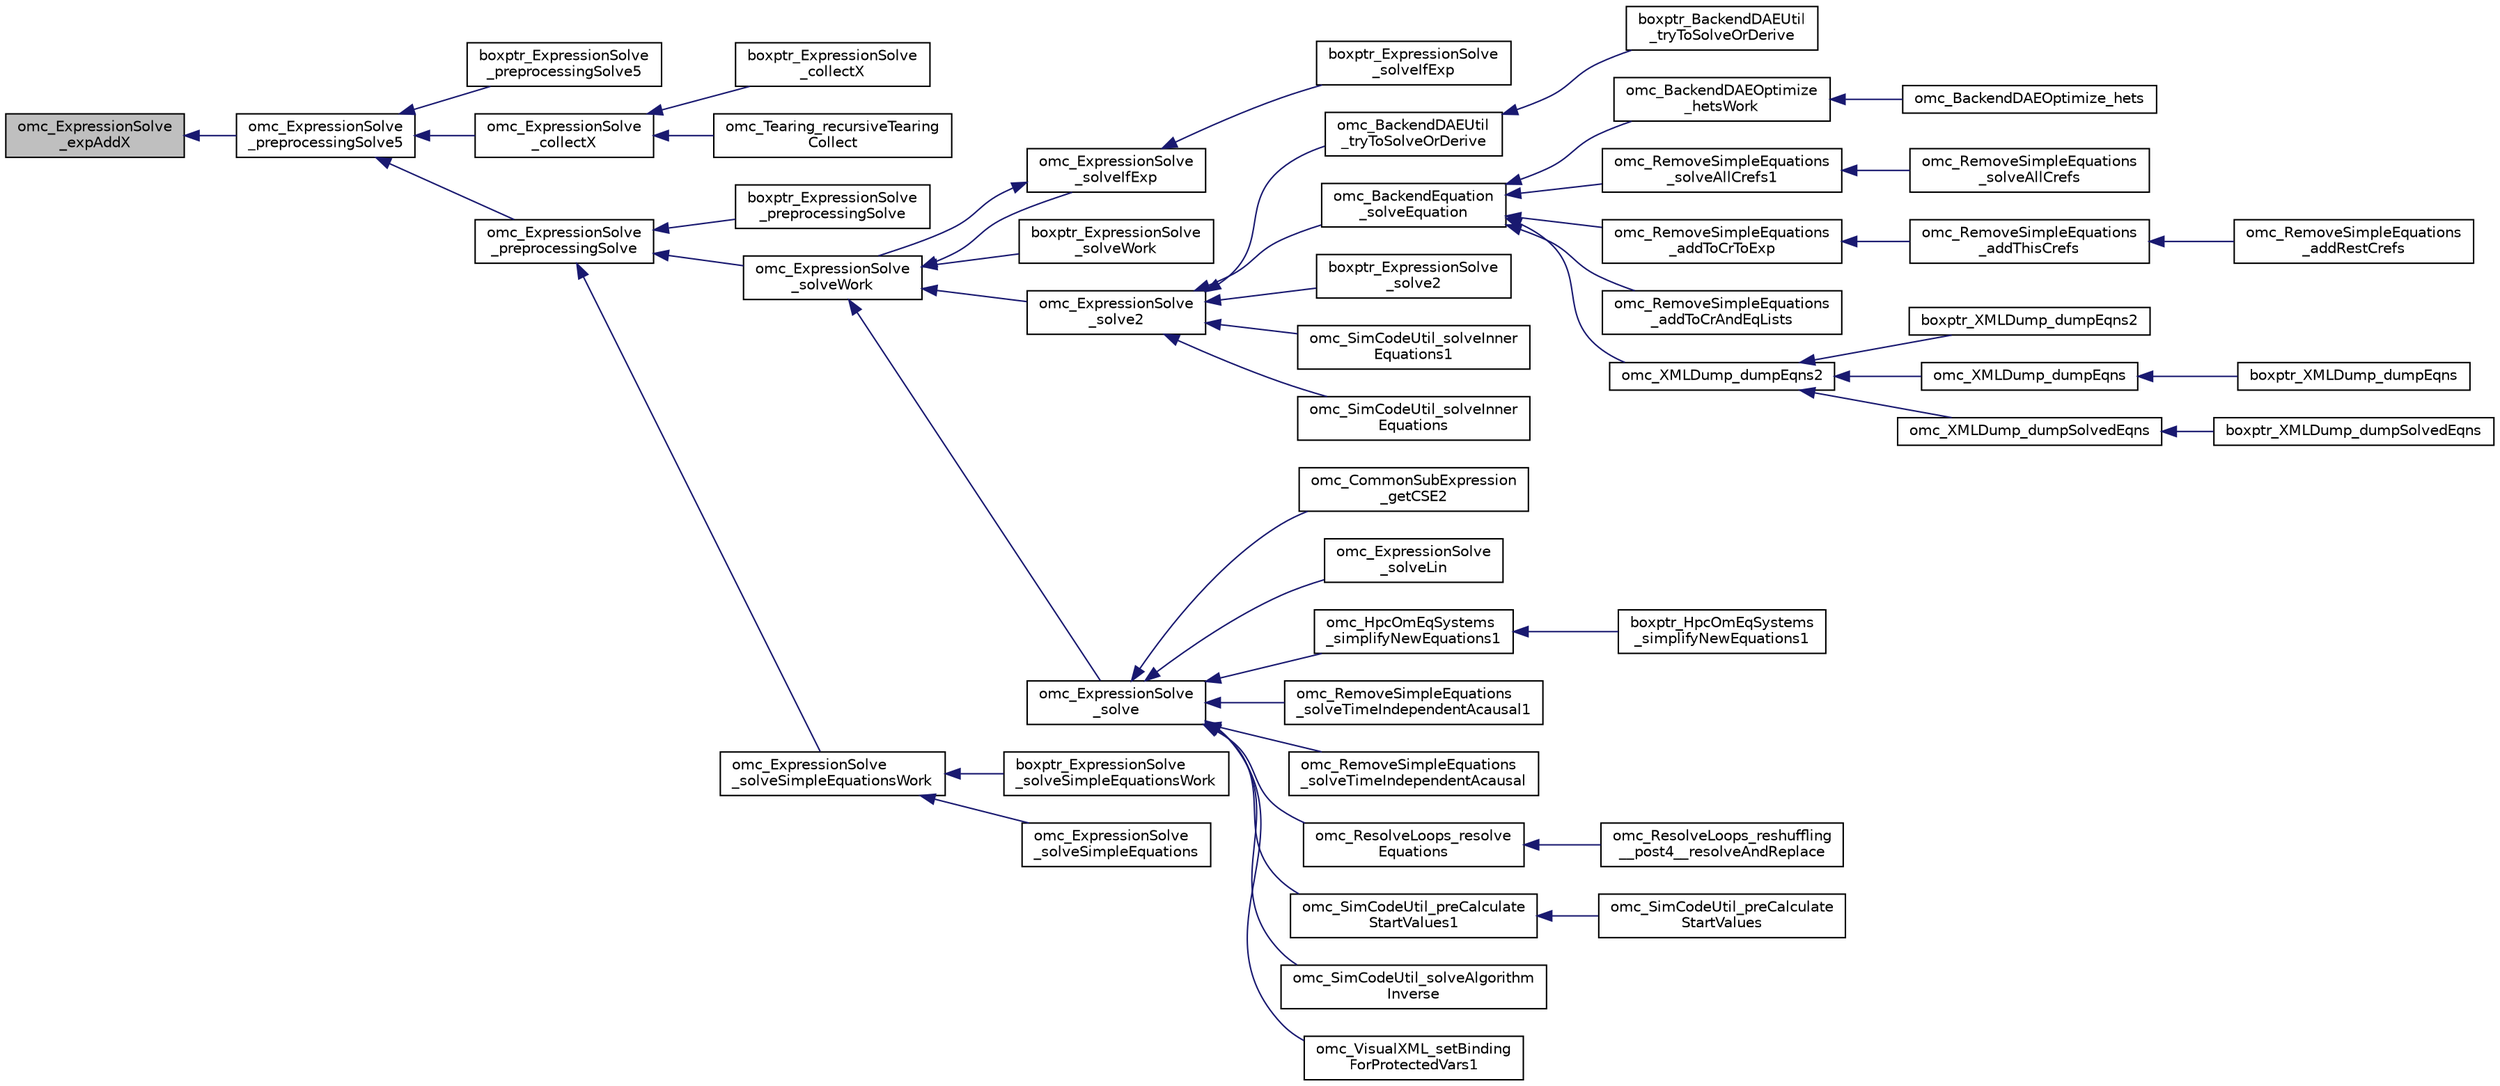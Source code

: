 digraph "omc_ExpressionSolve_expAddX"
{
  edge [fontname="Helvetica",fontsize="10",labelfontname="Helvetica",labelfontsize="10"];
  node [fontname="Helvetica",fontsize="10",shape=record];
  rankdir="LR";
  Node2954 [label="omc_ExpressionSolve\l_expAddX",height=0.2,width=0.4,color="black", fillcolor="grey75", style="filled", fontcolor="black"];
  Node2954 -> Node2955 [dir="back",color="midnightblue",fontsize="10",style="solid",fontname="Helvetica"];
  Node2955 [label="omc_ExpressionSolve\l_preprocessingSolve5",height=0.2,width=0.4,color="black", fillcolor="white", style="filled",URL="$d1/d87/_expression_solve_8c.html#ab97adf5c1058d05952f028ae8f83889f"];
  Node2955 -> Node2956 [dir="back",color="midnightblue",fontsize="10",style="solid",fontname="Helvetica"];
  Node2956 [label="boxptr_ExpressionSolve\l_preprocessingSolve5",height=0.2,width=0.4,color="black", fillcolor="white", style="filled",URL="$d1/d87/_expression_solve_8c.html#a54d801720ae52bf232e0e4f83a032096"];
  Node2955 -> Node2957 [dir="back",color="midnightblue",fontsize="10",style="solid",fontname="Helvetica"];
  Node2957 [label="omc_ExpressionSolve\l_collectX",height=0.2,width=0.4,color="black", fillcolor="white", style="filled",URL="$d1/dd9/_expression_solve_8h.html#a08f31143394599d9bbcdcb98f9ebc8d3"];
  Node2957 -> Node2958 [dir="back",color="midnightblue",fontsize="10",style="solid",fontname="Helvetica"];
  Node2958 [label="boxptr_ExpressionSolve\l_collectX",height=0.2,width=0.4,color="black", fillcolor="white", style="filled",URL="$d1/dd9/_expression_solve_8h.html#a1b0471c9f9663db63356a4ffa18f4489"];
  Node2957 -> Node2959 [dir="back",color="midnightblue",fontsize="10",style="solid",fontname="Helvetica"];
  Node2959 [label="omc_Tearing_recursiveTearing\lCollect",height=0.2,width=0.4,color="black", fillcolor="white", style="filled",URL="$d7/d9b/_tearing_8c.html#a5b993c6c9b3be103c2695bf4ecef6cb3"];
  Node2955 -> Node2960 [dir="back",color="midnightblue",fontsize="10",style="solid",fontname="Helvetica"];
  Node2960 [label="omc_ExpressionSolve\l_preprocessingSolve",height=0.2,width=0.4,color="black", fillcolor="white", style="filled",URL="$d1/dd9/_expression_solve_8h.html#a2e0a499a6a3dcca8a358ae80b5ba0ff1"];
  Node2960 -> Node2961 [dir="back",color="midnightblue",fontsize="10",style="solid",fontname="Helvetica"];
  Node2961 [label="boxptr_ExpressionSolve\l_preprocessingSolve",height=0.2,width=0.4,color="black", fillcolor="white", style="filled",URL="$d1/dd9/_expression_solve_8h.html#a011372b0157d63a4c5eda5e607ecc561"];
  Node2960 -> Node2962 [dir="back",color="midnightblue",fontsize="10",style="solid",fontname="Helvetica"];
  Node2962 [label="omc_ExpressionSolve\l_solveWork",height=0.2,width=0.4,color="black", fillcolor="white", style="filled",URL="$d1/d87/_expression_solve_8c.html#a9f05852c24bb041ed5a553b8b7cab67c"];
  Node2962 -> Node2963 [dir="back",color="midnightblue",fontsize="10",style="solid",fontname="Helvetica"];
  Node2963 [label="omc_ExpressionSolve\l_solveIfExp",height=0.2,width=0.4,color="black", fillcolor="white", style="filled",URL="$d1/d87/_expression_solve_8c.html#abd3c26f7ae59dcadf9f656880ea0314d"];
  Node2963 -> Node2964 [dir="back",color="midnightblue",fontsize="10",style="solid",fontname="Helvetica"];
  Node2964 [label="boxptr_ExpressionSolve\l_solveIfExp",height=0.2,width=0.4,color="black", fillcolor="white", style="filled",URL="$d1/d87/_expression_solve_8c.html#abeb16ccdadade4ddec97a23fc67d4587"];
  Node2963 -> Node2962 [dir="back",color="midnightblue",fontsize="10",style="solid",fontname="Helvetica"];
  Node2962 -> Node2965 [dir="back",color="midnightblue",fontsize="10",style="solid",fontname="Helvetica"];
  Node2965 [label="boxptr_ExpressionSolve\l_solveWork",height=0.2,width=0.4,color="black", fillcolor="white", style="filled",URL="$d1/d87/_expression_solve_8c.html#a409f05555ef4408f4e35329aa9c8109b"];
  Node2962 -> Node2966 [dir="back",color="midnightblue",fontsize="10",style="solid",fontname="Helvetica"];
  Node2966 [label="omc_ExpressionSolve\l_solve2",height=0.2,width=0.4,color="black", fillcolor="white", style="filled",URL="$d1/dd9/_expression_solve_8h.html#ac07481b1c3ce3fa64ee61ddccf14287e"];
  Node2966 -> Node2967 [dir="back",color="midnightblue",fontsize="10",style="solid",fontname="Helvetica"];
  Node2967 [label="omc_BackendDAEUtil\l_tryToSolveOrDerive",height=0.2,width=0.4,color="black", fillcolor="white", style="filled",URL="$d4/dac/_backend_d_a_e_util_8c.html#ad50fcd3b19c91661bfd0edb68f9aa882"];
  Node2967 -> Node2968 [dir="back",color="midnightblue",fontsize="10",style="solid",fontname="Helvetica"];
  Node2968 [label="boxptr_BackendDAEUtil\l_tryToSolveOrDerive",height=0.2,width=0.4,color="black", fillcolor="white", style="filled",URL="$d4/dac/_backend_d_a_e_util_8c.html#a46dd2c9fe0f98d240de4ce4405becc2b"];
  Node2966 -> Node2969 [dir="back",color="midnightblue",fontsize="10",style="solid",fontname="Helvetica"];
  Node2969 [label="omc_BackendEquation\l_solveEquation",height=0.2,width=0.4,color="black", fillcolor="white", style="filled",URL="$df/d72/_backend_equation_8h.html#a11c08acab15d42de1755bbd879c81217"];
  Node2969 -> Node2970 [dir="back",color="midnightblue",fontsize="10",style="solid",fontname="Helvetica"];
  Node2970 [label="omc_BackendDAEOptimize\l_hetsWork",height=0.2,width=0.4,color="black", fillcolor="white", style="filled",URL="$de/d7d/_backend_d_a_e_optimize_8c.html#a8af61e146338763e79092e98056eabb4"];
  Node2970 -> Node2971 [dir="back",color="midnightblue",fontsize="10",style="solid",fontname="Helvetica"];
  Node2971 [label="omc_BackendDAEOptimize_hets",height=0.2,width=0.4,color="black", fillcolor="white", style="filled",URL="$d2/d52/_backend_d_a_e_optimize_8h.html#ac381f6bc087281a3be36012c856e68d3"];
  Node2969 -> Node2972 [dir="back",color="midnightblue",fontsize="10",style="solid",fontname="Helvetica"];
  Node2972 [label="omc_RemoveSimpleEquations\l_solveAllCrefs1",height=0.2,width=0.4,color="black", fillcolor="white", style="filled",URL="$d4/dd2/_remove_simple_equations_8c.html#a45c9ac28ab7496ea11e944416ae7b3d2"];
  Node2972 -> Node2973 [dir="back",color="midnightblue",fontsize="10",style="solid",fontname="Helvetica"];
  Node2973 [label="omc_RemoveSimpleEquations\l_solveAllCrefs",height=0.2,width=0.4,color="black", fillcolor="white", style="filled",URL="$d4/dd2/_remove_simple_equations_8c.html#ac5d07829930bec72e2f5eafafbbc9228"];
  Node2969 -> Node2974 [dir="back",color="midnightblue",fontsize="10",style="solid",fontname="Helvetica"];
  Node2974 [label="omc_RemoveSimpleEquations\l_addToCrToExp",height=0.2,width=0.4,color="black", fillcolor="white", style="filled",URL="$d4/dd2/_remove_simple_equations_8c.html#af89d4b8be1c4d918ac4c078ea15cd5a5"];
  Node2974 -> Node2975 [dir="back",color="midnightblue",fontsize="10",style="solid",fontname="Helvetica"];
  Node2975 [label="omc_RemoveSimpleEquations\l_addThisCrefs",height=0.2,width=0.4,color="black", fillcolor="white", style="filled",URL="$d4/dd2/_remove_simple_equations_8c.html#a440159d887dba80db74192e8bd7f1774"];
  Node2975 -> Node2976 [dir="back",color="midnightblue",fontsize="10",style="solid",fontname="Helvetica"];
  Node2976 [label="omc_RemoveSimpleEquations\l_addRestCrefs",height=0.2,width=0.4,color="black", fillcolor="white", style="filled",URL="$d4/dd2/_remove_simple_equations_8c.html#a0c997629893c6b10537a0f3e8dd1eeae"];
  Node2969 -> Node2977 [dir="back",color="midnightblue",fontsize="10",style="solid",fontname="Helvetica"];
  Node2977 [label="omc_RemoveSimpleEquations\l_addToCrAndEqLists",height=0.2,width=0.4,color="black", fillcolor="white", style="filled",URL="$d4/dd2/_remove_simple_equations_8c.html#a07cf76b781f436d0b985f41942ace224"];
  Node2969 -> Node2978 [dir="back",color="midnightblue",fontsize="10",style="solid",fontname="Helvetica"];
  Node2978 [label="omc_XMLDump_dumpEqns2",height=0.2,width=0.4,color="black", fillcolor="white", style="filled",URL="$d6/d88/_x_m_l_dump_8c.html#adfb791c8034eae5fa456e3673639f271"];
  Node2978 -> Node2979 [dir="back",color="midnightblue",fontsize="10",style="solid",fontname="Helvetica"];
  Node2979 [label="boxptr_XMLDump_dumpEqns2",height=0.2,width=0.4,color="black", fillcolor="white", style="filled",URL="$d6/d88/_x_m_l_dump_8c.html#ae126ff5cdcffcf1e1066be8bb88813f8"];
  Node2978 -> Node2980 [dir="back",color="midnightblue",fontsize="10",style="solid",fontname="Helvetica"];
  Node2980 [label="omc_XMLDump_dumpEqns",height=0.2,width=0.4,color="black", fillcolor="white", style="filled",URL="$d6/d88/_x_m_l_dump_8c.html#aff4ce9967c140823f8e041964914773d"];
  Node2980 -> Node2981 [dir="back",color="midnightblue",fontsize="10",style="solid",fontname="Helvetica"];
  Node2981 [label="boxptr_XMLDump_dumpEqns",height=0.2,width=0.4,color="black", fillcolor="white", style="filled",URL="$d6/d88/_x_m_l_dump_8c.html#aa099bb247f6525a123733c58c3373e38"];
  Node2978 -> Node2982 [dir="back",color="midnightblue",fontsize="10",style="solid",fontname="Helvetica"];
  Node2982 [label="omc_XMLDump_dumpSolvedEqns",height=0.2,width=0.4,color="black", fillcolor="white", style="filled",URL="$d6/d88/_x_m_l_dump_8c.html#a5c74c92a9157ec867cf060b77e533801"];
  Node2982 -> Node2983 [dir="back",color="midnightblue",fontsize="10",style="solid",fontname="Helvetica"];
  Node2983 [label="boxptr_XMLDump_dumpSolvedEqns",height=0.2,width=0.4,color="black", fillcolor="white", style="filled",URL="$d6/d88/_x_m_l_dump_8c.html#a792a1de4f7b6d60a7e1bd9d95820cd94"];
  Node2966 -> Node2984 [dir="back",color="midnightblue",fontsize="10",style="solid",fontname="Helvetica"];
  Node2984 [label="boxptr_ExpressionSolve\l_solve2",height=0.2,width=0.4,color="black", fillcolor="white", style="filled",URL="$d1/dd9/_expression_solve_8h.html#a12117ffa7cbe0678c931db11baede00e"];
  Node2966 -> Node2985 [dir="back",color="midnightblue",fontsize="10",style="solid",fontname="Helvetica"];
  Node2985 [label="omc_SimCodeUtil_solveInner\lEquations1",height=0.2,width=0.4,color="black", fillcolor="white", style="filled",URL="$db/d13/_sim_code_util_8c.html#ac2a1ad876b64f30afc6b854e3ee0df23"];
  Node2966 -> Node2986 [dir="back",color="midnightblue",fontsize="10",style="solid",fontname="Helvetica"];
  Node2986 [label="omc_SimCodeUtil_solveInner\lEquations",height=0.2,width=0.4,color="black", fillcolor="white", style="filled",URL="$db/d13/_sim_code_util_8c.html#aad2c37d36a4134ba8e92ba970c2b93f8"];
  Node2962 -> Node2987 [dir="back",color="midnightblue",fontsize="10",style="solid",fontname="Helvetica"];
  Node2987 [label="omc_ExpressionSolve\l_solve",height=0.2,width=0.4,color="black", fillcolor="white", style="filled",URL="$d1/dd9/_expression_solve_8h.html#a3bb2fbc9cb5120b78c1df6d50d371faa"];
  Node2987 -> Node2988 [dir="back",color="midnightblue",fontsize="10",style="solid",fontname="Helvetica"];
  Node2988 [label="omc_CommonSubExpression\l_getCSE2",height=0.2,width=0.4,color="black", fillcolor="white", style="filled",URL="$df/d4e/_common_sub_expression_8c.html#aaad8b5838a3cc66bf36c0b402fd69e26"];
  Node2987 -> Node2989 [dir="back",color="midnightblue",fontsize="10",style="solid",fontname="Helvetica"];
  Node2989 [label="omc_ExpressionSolve\l_solveLin",height=0.2,width=0.4,color="black", fillcolor="white", style="filled",URL="$d1/dd9/_expression_solve_8h.html#a992b275188d691729c77f50621e00b6f"];
  Node2987 -> Node2990 [dir="back",color="midnightblue",fontsize="10",style="solid",fontname="Helvetica"];
  Node2990 [label="omc_HpcOmEqSystems\l_simplifyNewEquations1",height=0.2,width=0.4,color="black", fillcolor="white", style="filled",URL="$d2/d0b/_hpc_om_eq_systems_8c.html#ac54dea4b38bdbb2574191dd5bdd8cf9f"];
  Node2990 -> Node2991 [dir="back",color="midnightblue",fontsize="10",style="solid",fontname="Helvetica"];
  Node2991 [label="boxptr_HpcOmEqSystems\l_simplifyNewEquations1",height=0.2,width=0.4,color="black", fillcolor="white", style="filled",URL="$d2/d0b/_hpc_om_eq_systems_8c.html#afdb11cdbbd8ed5db26461e3a3be4babe"];
  Node2987 -> Node2992 [dir="back",color="midnightblue",fontsize="10",style="solid",fontname="Helvetica"];
  Node2992 [label="omc_RemoveSimpleEquations\l_solveTimeIndependentAcausal1",height=0.2,width=0.4,color="black", fillcolor="white", style="filled",URL="$d4/dd2/_remove_simple_equations_8c.html#a990badf19d736a296c8db0c1927f39e2"];
  Node2987 -> Node2993 [dir="back",color="midnightblue",fontsize="10",style="solid",fontname="Helvetica"];
  Node2993 [label="omc_RemoveSimpleEquations\l_solveTimeIndependentAcausal",height=0.2,width=0.4,color="black", fillcolor="white", style="filled",URL="$d4/dd2/_remove_simple_equations_8c.html#a1f16a4b74e8fea73120236d7aabe8df1"];
  Node2987 -> Node2994 [dir="back",color="midnightblue",fontsize="10",style="solid",fontname="Helvetica"];
  Node2994 [label="omc_ResolveLoops_resolve\lEquations",height=0.2,width=0.4,color="black", fillcolor="white", style="filled",URL="$d3/d47/_resolve_loops_8h.html#a46fe2063a1868d7d9de423b6e434cd06"];
  Node2994 -> Node2995 [dir="back",color="midnightblue",fontsize="10",style="solid",fontname="Helvetica"];
  Node2995 [label="omc_ResolveLoops_reshuffling\l__post4__resolveAndReplace",height=0.2,width=0.4,color="black", fillcolor="white", style="filled",URL="$d5/d00/_resolve_loops_8c.html#a36e09980b79fc7687f0364aa46056cf7"];
  Node2987 -> Node2996 [dir="back",color="midnightblue",fontsize="10",style="solid",fontname="Helvetica"];
  Node2996 [label="omc_SimCodeUtil_preCalculate\lStartValues1",height=0.2,width=0.4,color="black", fillcolor="white", style="filled",URL="$db/d13/_sim_code_util_8c.html#ac92379a87feb372b8289e68cfceae9c9"];
  Node2996 -> Node2997 [dir="back",color="midnightblue",fontsize="10",style="solid",fontname="Helvetica"];
  Node2997 [label="omc_SimCodeUtil_preCalculate\lStartValues",height=0.2,width=0.4,color="black", fillcolor="white", style="filled",URL="$db/d13/_sim_code_util_8c.html#a8dfa29f509e316d0be002eab711bed31"];
  Node2987 -> Node2998 [dir="back",color="midnightblue",fontsize="10",style="solid",fontname="Helvetica"];
  Node2998 [label="omc_SimCodeUtil_solveAlgorithm\lInverse",height=0.2,width=0.4,color="black", fillcolor="white", style="filled",URL="$db/d13/_sim_code_util_8c.html#adf4a8b099c57324126e423610831a824"];
  Node2987 -> Node2999 [dir="back",color="midnightblue",fontsize="10",style="solid",fontname="Helvetica"];
  Node2999 [label="omc_VisualXML_setBinding\lForProtectedVars1",height=0.2,width=0.4,color="black", fillcolor="white", style="filled",URL="$d0/d2a/_visual_x_m_l_8c.html#a8d933329fc0c9b1f176e823b626a0379"];
  Node2960 -> Node3000 [dir="back",color="midnightblue",fontsize="10",style="solid",fontname="Helvetica"];
  Node3000 [label="omc_ExpressionSolve\l_solveSimpleEquationsWork",height=0.2,width=0.4,color="black", fillcolor="white", style="filled",URL="$d1/d87/_expression_solve_8c.html#ac16a3f0c4eee299c63005fc4695fe18a"];
  Node3000 -> Node3001 [dir="back",color="midnightblue",fontsize="10",style="solid",fontname="Helvetica"];
  Node3001 [label="boxptr_ExpressionSolve\l_solveSimpleEquationsWork",height=0.2,width=0.4,color="black", fillcolor="white", style="filled",URL="$d1/d87/_expression_solve_8c.html#a8f69ba2215832295add08a495600058d"];
  Node3000 -> Node3002 [dir="back",color="midnightblue",fontsize="10",style="solid",fontname="Helvetica"];
  Node3002 [label="omc_ExpressionSolve\l_solveSimpleEquations",height=0.2,width=0.4,color="black", fillcolor="white", style="filled",URL="$d1/dd9/_expression_solve_8h.html#acdff10830e6ba11833d1b225431ce2b2"];
}
